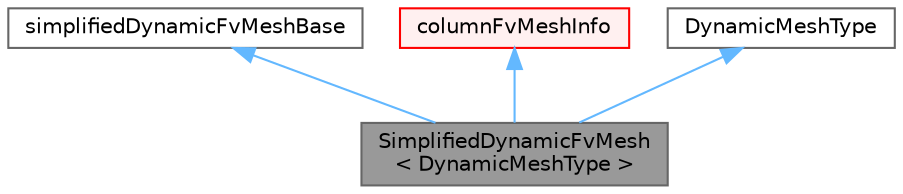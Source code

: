 digraph "SimplifiedDynamicFvMesh&lt; DynamicMeshType &gt;"
{
 // LATEX_PDF_SIZE
  bgcolor="transparent";
  edge [fontname=Helvetica,fontsize=10,labelfontname=Helvetica,labelfontsize=10];
  node [fontname=Helvetica,fontsize=10,shape=box,height=0.2,width=0.4];
  Node1 [id="Node000001",label="SimplifiedDynamicFvMesh\l\< DynamicMeshType \>",height=0.2,width=0.4,color="gray40", fillcolor="grey60", style="filled", fontcolor="black",tooltip=" "];
  Node2 -> Node1 [id="edge1_Node000001_Node000002",dir="back",color="steelblue1",style="solid",tooltip=" "];
  Node2 [id="Node000002",label="simplifiedDynamicFvMeshBase",height=0.2,width=0.4,color="gray40", fillcolor="white", style="filled",URL="$classFoam_1_1simplifiedMeshes_1_1simplifiedDynamicFvMeshBase.html",tooltip=" "];
  Node3 -> Node1 [id="edge2_Node000001_Node000003",dir="back",color="steelblue1",style="solid",tooltip=" "];
  Node3 [id="Node000003",label="columnFvMeshInfo",height=0.2,width=0.4,color="red", fillcolor="#FFF0F0", style="filled",URL="$classFoam_1_1simplifiedMeshes_1_1columnFvMeshInfo.html",tooltip=" "];
  Node24 -> Node1 [id="edge3_Node000001_Node000024",dir="back",color="steelblue1",style="solid",tooltip=" "];
  Node24 [id="Node000024",label="DynamicMeshType",height=0.2,width=0.4,color="gray40", fillcolor="white", style="filled",tooltip=" "];
}
